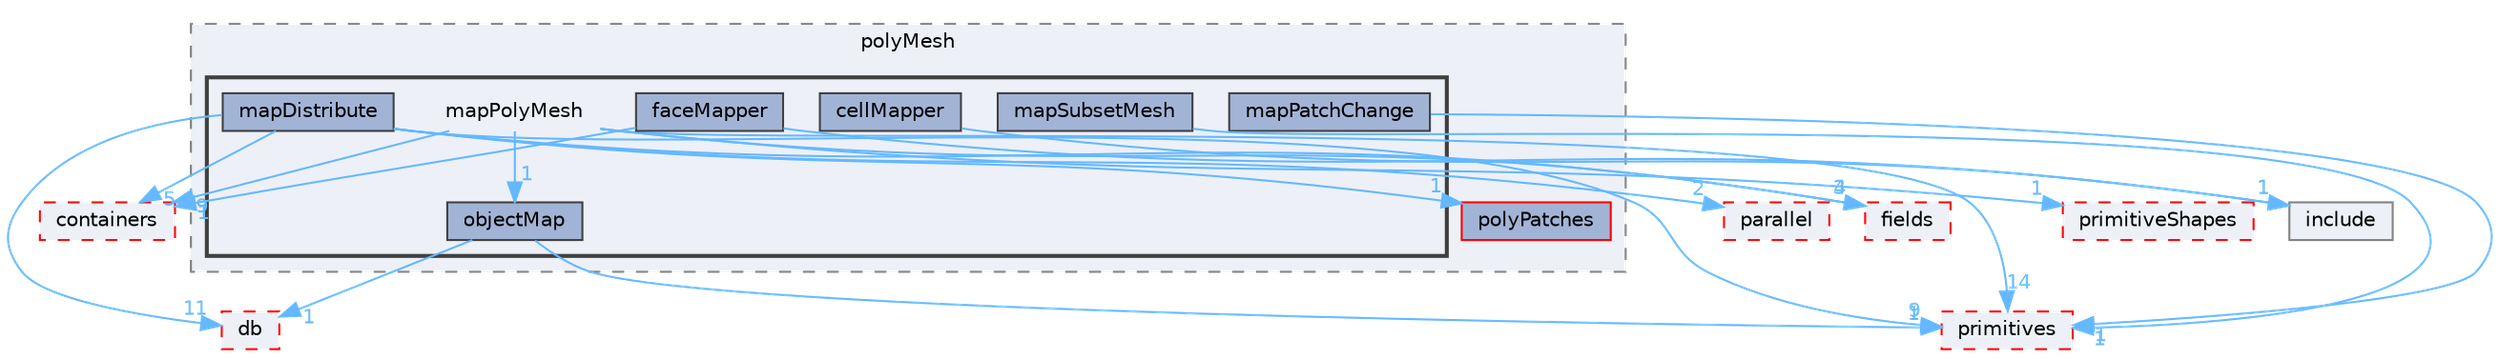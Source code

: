 digraph "src/OpenFOAM/meshes/polyMesh/mapPolyMesh"
{
 // LATEX_PDF_SIZE
  bgcolor="transparent";
  edge [fontname=Helvetica,fontsize=10,labelfontname=Helvetica,labelfontsize=10];
  node [fontname=Helvetica,fontsize=10,shape=box,height=0.2,width=0.4];
  compound=true
  subgraph clusterdir_5e5a63cb97aae3d01c8e98f0c14953bc {
    graph [ bgcolor="#edf0f7", pencolor="grey50", label="polyMesh", fontname=Helvetica,fontsize=10 style="filled,dashed", URL="dir_5e5a63cb97aae3d01c8e98f0c14953bc.html",tooltip=""]
  dir_67ffeba79fe92b46a9460556346ffbde [label="polyPatches", fillcolor="#a2b4d6", color="red", style="filled", URL="dir_67ffeba79fe92b46a9460556346ffbde.html",tooltip=""];
  subgraph clusterdir_1adf3b4e71e6bce57c8961c31cd11722 {
    graph [ bgcolor="#edf0f7", pencolor="grey25", label="", fontname=Helvetica,fontsize=10 style="filled,bold", URL="dir_1adf3b4e71e6bce57c8961c31cd11722.html",tooltip=""]
    dir_1adf3b4e71e6bce57c8961c31cd11722 [shape=plaintext, label="mapPolyMesh"];
  dir_70a4aa7bac653b6a6eb3080cccb60fb8 [label="cellMapper", fillcolor="#a2b4d6", color="grey25", style="filled", URL="dir_70a4aa7bac653b6a6eb3080cccb60fb8.html",tooltip=""];
  dir_90d2ca269b91e9eb6f1d3f8da901d68d [label="faceMapper", fillcolor="#a2b4d6", color="grey25", style="filled", URL="dir_90d2ca269b91e9eb6f1d3f8da901d68d.html",tooltip=""];
  dir_296562adec130e35246a33708bf648ec [label="mapDistribute", fillcolor="#a2b4d6", color="grey25", style="filled", URL="dir_296562adec130e35246a33708bf648ec.html",tooltip=""];
  dir_f6452905f651200c6eac453790a45144 [label="mapPatchChange", fillcolor="#a2b4d6", color="grey25", style="filled", URL="dir_f6452905f651200c6eac453790a45144.html",tooltip=""];
  dir_7b3d9b6f2f6a05d98f62efdbe3e98e98 [label="mapSubsetMesh", fillcolor="#a2b4d6", color="grey25", style="filled", URL="dir_7b3d9b6f2f6a05d98f62efdbe3e98e98.html",tooltip=""];
  dir_bc255ee3d3e93d64d4ccba99f1edf1d4 [label="objectMap", fillcolor="#a2b4d6", color="grey25", style="filled", URL="dir_bc255ee3d3e93d64d4ccba99f1edf1d4.html",tooltip=""];
  }
  }
  dir_19d0872053bde092be81d7fe3f56cbf7 [label="containers", fillcolor="#edf0f7", color="red", style="filled,dashed", URL="dir_19d0872053bde092be81d7fe3f56cbf7.html",tooltip=""];
  dir_3e50f45338116b169052b428016851aa [label="primitives", fillcolor="#edf0f7", color="red", style="filled,dashed", URL="dir_3e50f45338116b169052b428016851aa.html",tooltip=""];
  dir_63c634f7a7cfd679ac26c67fb30fc32f [label="db", fillcolor="#edf0f7", color="red", style="filled,dashed", URL="dir_63c634f7a7cfd679ac26c67fb30fc32f.html",tooltip=""];
  dir_71fff0203de1f57306edfc3c818a6b04 [label="parallel", fillcolor="#edf0f7", color="red", style="filled,dashed", URL="dir_71fff0203de1f57306edfc3c818a6b04.html",tooltip=""];
  dir_962442b8f989d5529fab5e0f0e4ffb74 [label="fields", fillcolor="#edf0f7", color="red", style="filled,dashed", URL="dir_962442b8f989d5529fab5e0f0e4ffb74.html",tooltip=""];
  dir_a36ac568b20b0ed2190ed53a491bc296 [label="primitiveShapes", fillcolor="#edf0f7", color="red", style="filled,dashed", URL="dir_a36ac568b20b0ed2190ed53a491bc296.html",tooltip=""];
  dir_e954e9f5966bc1c681a414ec8bd0ee15 [label="include", fillcolor="#edf0f7", color="grey50", style="filled", URL="dir_e954e9f5966bc1c681a414ec8bd0ee15.html",tooltip=""];
  dir_1adf3b4e71e6bce57c8961c31cd11722->dir_19d0872053bde092be81d7fe3f56cbf7 [headlabel="9", labeldistance=1.5 headhref="dir_002317_000669.html" href="dir_002317_000669.html" color="steelblue1" fontcolor="steelblue1"];
  dir_1adf3b4e71e6bce57c8961c31cd11722->dir_3e50f45338116b169052b428016851aa [headlabel="14", labeldistance=1.5 headhref="dir_002317_003069.html" href="dir_002317_003069.html" color="steelblue1" fontcolor="steelblue1"];
  dir_1adf3b4e71e6bce57c8961c31cd11722->dir_962442b8f989d5529fab5e0f0e4ffb74 [headlabel="4", labeldistance=1.5 headhref="dir_002317_001335.html" href="dir_002317_001335.html" color="steelblue1" fontcolor="steelblue1"];
  dir_1adf3b4e71e6bce57c8961c31cd11722->dir_a36ac568b20b0ed2190ed53a491bc296 [headlabel="1", labeldistance=1.5 headhref="dir_002317_003070.html" href="dir_002317_003070.html" color="steelblue1" fontcolor="steelblue1"];
  dir_1adf3b4e71e6bce57c8961c31cd11722->dir_bc255ee3d3e93d64d4ccba99f1edf1d4 [headlabel="1", labeldistance=1.5 headhref="dir_002317_002673.html" href="dir_002317_002673.html" color="steelblue1" fontcolor="steelblue1"];
  dir_70a4aa7bac653b6a6eb3080cccb60fb8->dir_e954e9f5966bc1c681a414ec8bd0ee15 [headlabel="1", labeldistance=1.5 headhref="dir_000423_001804.html" href="dir_000423_001804.html" color="steelblue1" fontcolor="steelblue1"];
  dir_90d2ca269b91e9eb6f1d3f8da901d68d->dir_19d0872053bde092be81d7fe3f56cbf7 [headlabel="1", labeldistance=1.5 headhref="dir_001259_000669.html" href="dir_001259_000669.html" color="steelblue1" fontcolor="steelblue1"];
  dir_90d2ca269b91e9eb6f1d3f8da901d68d->dir_e954e9f5966bc1c681a414ec8bd0ee15 [headlabel="1", labeldistance=1.5 headhref="dir_001259_001804.html" href="dir_001259_001804.html" color="steelblue1" fontcolor="steelblue1"];
  dir_296562adec130e35246a33708bf648ec->dir_19d0872053bde092be81d7fe3f56cbf7 [headlabel="5", labeldistance=1.5 headhref="dir_002294_000669.html" href="dir_002294_000669.html" color="steelblue1" fontcolor="steelblue1"];
  dir_296562adec130e35246a33708bf648ec->dir_3e50f45338116b169052b428016851aa [headlabel="9", labeldistance=1.5 headhref="dir_002294_003069.html" href="dir_002294_003069.html" color="steelblue1" fontcolor="steelblue1"];
  dir_296562adec130e35246a33708bf648ec->dir_63c634f7a7cfd679ac26c67fb30fc32f [headlabel="11", labeldistance=1.5 headhref="dir_002294_000817.html" href="dir_002294_000817.html" color="steelblue1" fontcolor="steelblue1"];
  dir_296562adec130e35246a33708bf648ec->dir_67ffeba79fe92b46a9460556346ffbde [headlabel="1", labeldistance=1.5 headhref="dir_002294_002995.html" href="dir_002294_002995.html" color="steelblue1" fontcolor="steelblue1"];
  dir_296562adec130e35246a33708bf648ec->dir_71fff0203de1f57306edfc3c818a6b04 [headlabel="2", labeldistance=1.5 headhref="dir_002294_002779.html" href="dir_002294_002779.html" color="steelblue1" fontcolor="steelblue1"];
  dir_296562adec130e35246a33708bf648ec->dir_962442b8f989d5529fab5e0f0e4ffb74 [headlabel="3", labeldistance=1.5 headhref="dir_002294_001335.html" href="dir_002294_001335.html" color="steelblue1" fontcolor="steelblue1"];
  dir_f6452905f651200c6eac453790a45144->dir_3e50f45338116b169052b428016851aa [headlabel="1", labeldistance=1.5 headhref="dir_002299_003069.html" href="dir_002299_003069.html" color="steelblue1" fontcolor="steelblue1"];
  dir_7b3d9b6f2f6a05d98f62efdbe3e98e98->dir_3e50f45338116b169052b428016851aa [headlabel="1", labeldistance=1.5 headhref="dir_002318_003069.html" href="dir_002318_003069.html" color="steelblue1" fontcolor="steelblue1"];
  dir_bc255ee3d3e93d64d4ccba99f1edf1d4->dir_3e50f45338116b169052b428016851aa [headlabel="1", labeldistance=1.5 headhref="dir_002673_003069.html" href="dir_002673_003069.html" color="steelblue1" fontcolor="steelblue1"];
  dir_bc255ee3d3e93d64d4ccba99f1edf1d4->dir_63c634f7a7cfd679ac26c67fb30fc32f [headlabel="1", labeldistance=1.5 headhref="dir_002673_000817.html" href="dir_002673_000817.html" color="steelblue1" fontcolor="steelblue1"];
}

